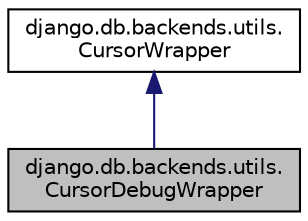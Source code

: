 digraph "django.db.backends.utils.CursorDebugWrapper"
{
 // LATEX_PDF_SIZE
  edge [fontname="Helvetica",fontsize="10",labelfontname="Helvetica",labelfontsize="10"];
  node [fontname="Helvetica",fontsize="10",shape=record];
  Node1 [label="django.db.backends.utils.\lCursorDebugWrapper",height=0.2,width=0.4,color="black", fillcolor="grey75", style="filled", fontcolor="black",tooltip=" "];
  Node2 -> Node1 [dir="back",color="midnightblue",fontsize="10",style="solid",fontname="Helvetica"];
  Node2 [label="django.db.backends.utils.\lCursorWrapper",height=0.2,width=0.4,color="black", fillcolor="white", style="filled",URL="$classdjango_1_1db_1_1backends_1_1utils_1_1_cursor_wrapper.html",tooltip=" "];
}
